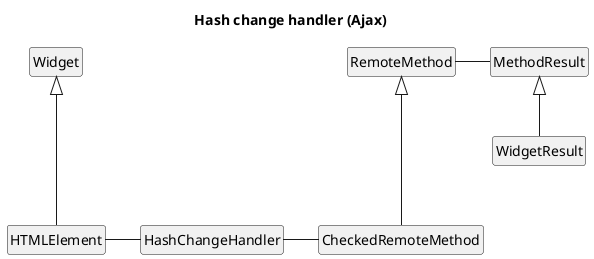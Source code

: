 @startuml

title Hash change handler (Ajax)

hide members
hide circle

HTMLElement -up--|> Widget
HTMLElement -right- HashChangeHandler
HashChangeHandler -right- CheckedRemoteMethod
CheckedRemoteMethod --up-|> RemoteMethod
RemoteMethod -right- MethodResult
WidgetResult -up-|> MethodResult
@enduml